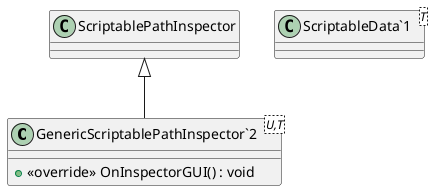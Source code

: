 @startuml
class "GenericScriptablePathInspector`2"<U,T> {
    + <<override>> OnInspectorGUI() : void
}
class "ScriptableData`1"<T> {
}
ScriptablePathInspector <|-- "GenericScriptablePathInspector`2"
@enduml
